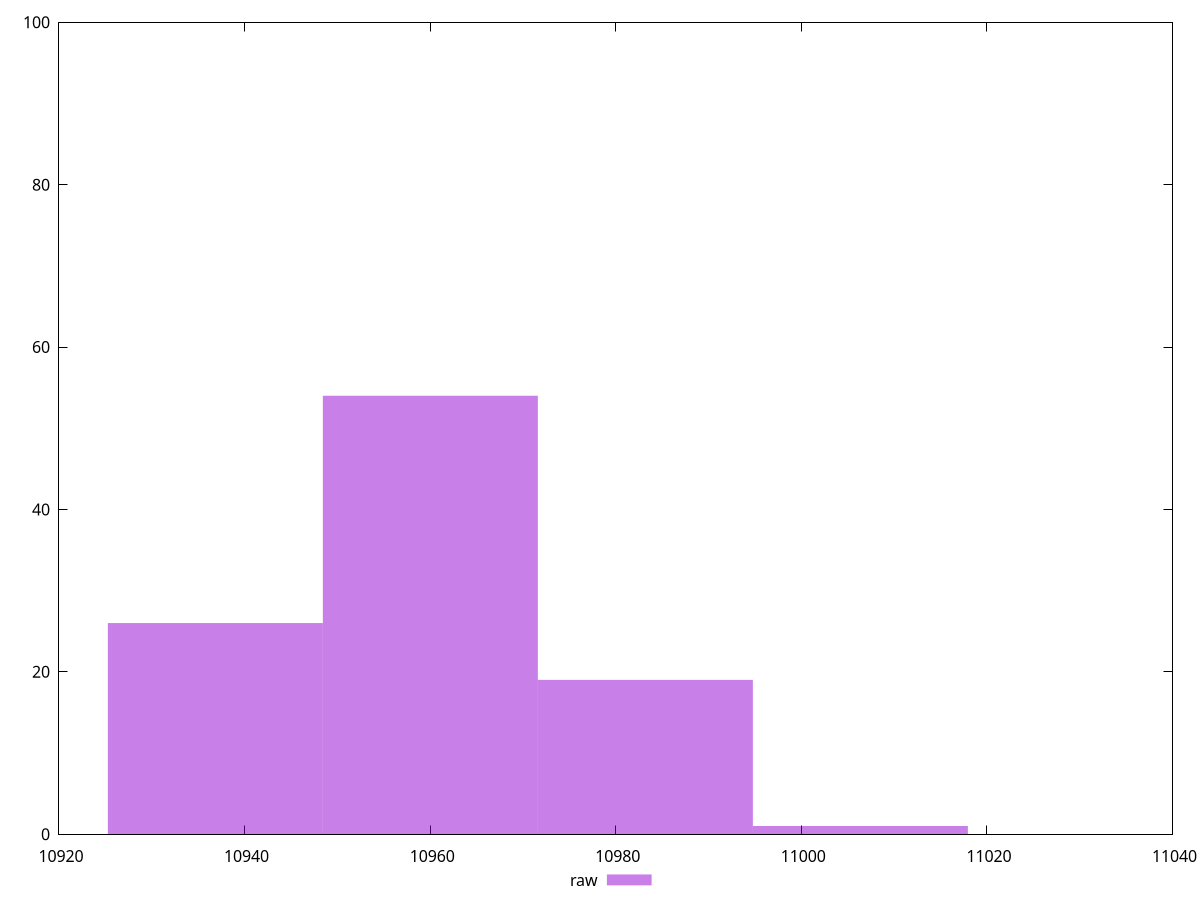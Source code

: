 reset
set terminal svg size 640, 490 enhanced background rgb 'white'
set output "reprap/metrics/samples/pages+cached+nointeractive/raw/histogram.svg"

$raw <<EOF
10983.191433068847 19
10936.84885318248 26
10960.020143125665 54
11006.362723012031 1
EOF

set key outside below
set boxwidth 23.171289943183222
set yrange [0:100]
set style fill transparent solid 0.5 noborder

plot \
  $raw title "raw" with boxes, \


reset